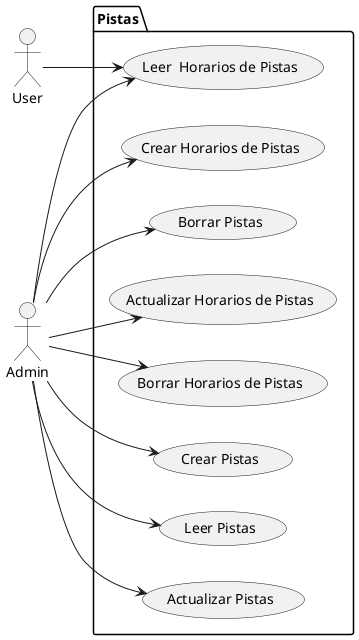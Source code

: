 @startuml

left to right direction

actor User as U
actor Admin as A

package Pistas {

    usecase "Crear Horarios de Pistas" as UC1
    usecase "Leer  Horarios de Pistas" as UC2
    usecase "Actualizar Horarios de Pistas" as UC3
    usecase "Borrar Horarios de Pistas" as UC4

    usecase "Crear Pistas" as UC5
    usecase "Leer Pistas" as UC6
    usecase "Actualizar Pistas" as UC7
    usecase "Borrar Pistas" as UC8
}

U -->UC2

A -->UC1
A -->UC2
A -->UC3
A -->UC4
A -->UC5
A -->UC6
A -->UC7
A -->UC8




@enduml